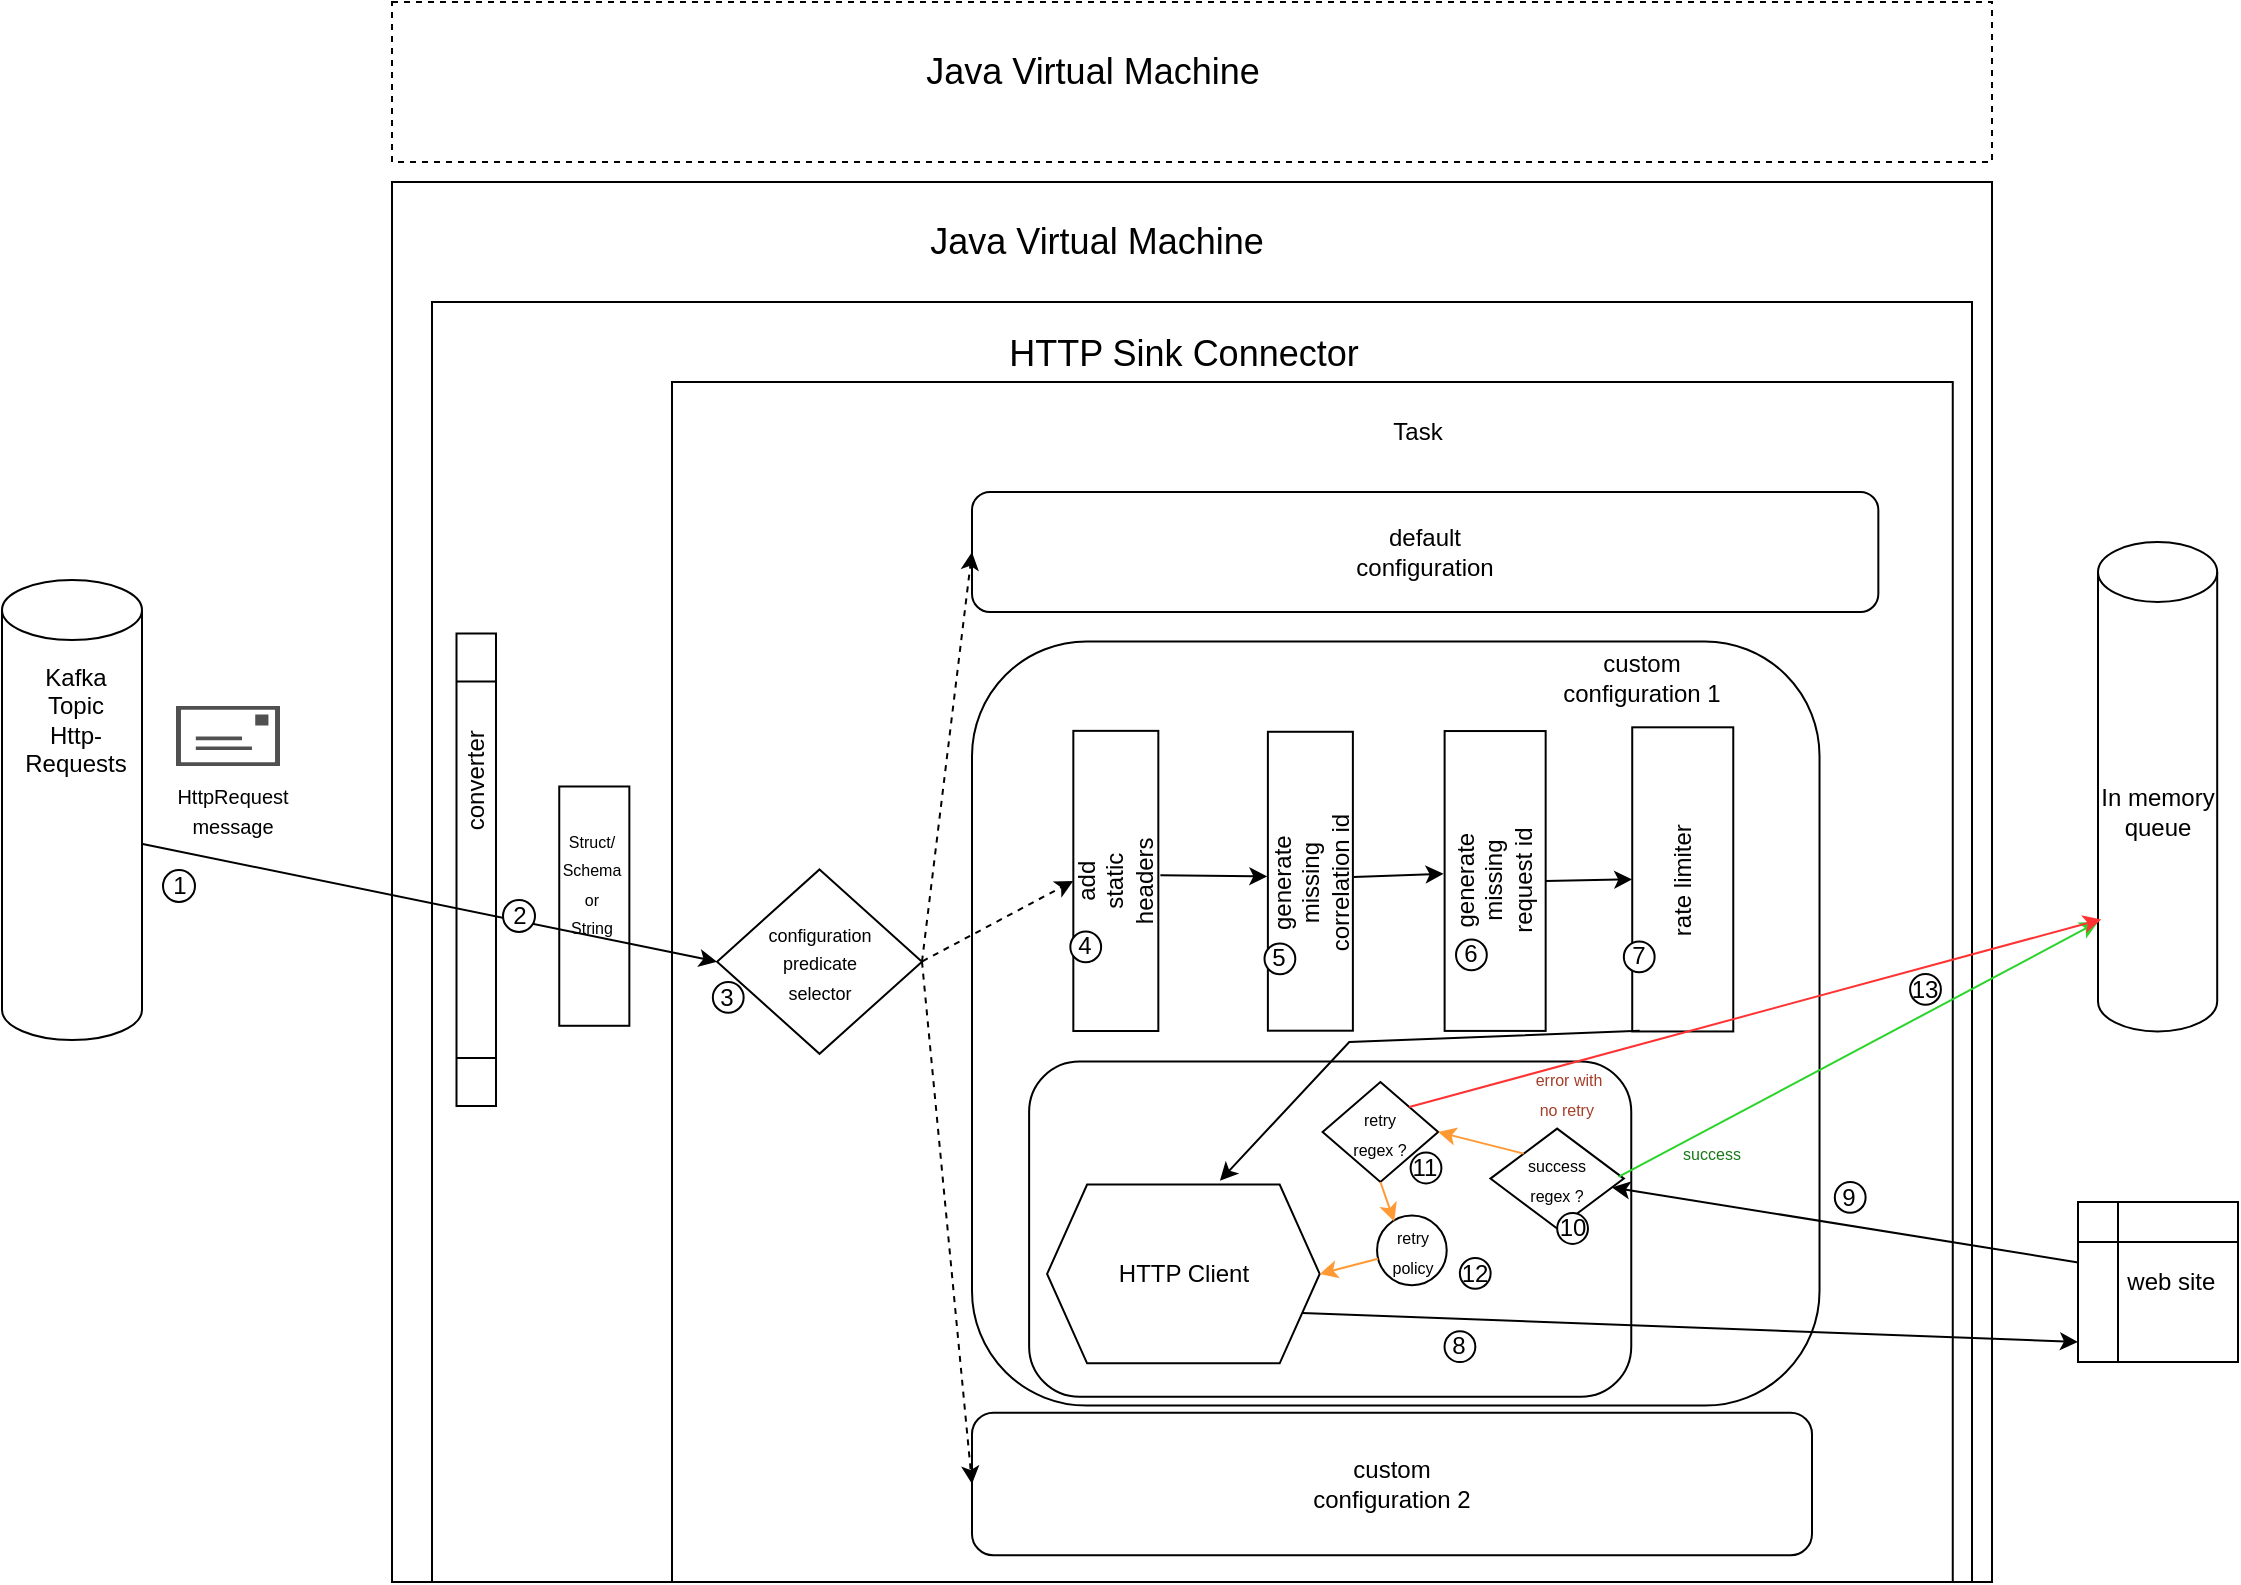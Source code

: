 <mxfile version="21.5.0" type="device">
  <diagram name="Page-1" id="ZFtYh5euHaGSYKI5nWg8">
    <mxGraphModel dx="394" dy="207" grid="1" gridSize="10" guides="1" tooltips="1" connect="1" arrows="1" fold="1" page="1" pageScale="1" pageWidth="1169" pageHeight="827" math="0" shadow="0">
      <root>
        <mxCell id="0" />
        <mxCell id="1" parent="0" />
        <mxCell id="tHTa6dZi5eadQJ8x-i6F-61" value="" style="rounded=0;whiteSpace=wrap;html=1;" parent="1" vertex="1">
          <mxGeometry x="210" y="100" width="800" height="700" as="geometry" />
        </mxCell>
        <mxCell id="tHTa6dZi5eadQJ8x-i6F-1" value="" style="rounded=0;whiteSpace=wrap;html=1;" parent="1" vertex="1">
          <mxGeometry x="230" y="160" width="770" height="640" as="geometry" />
        </mxCell>
        <mxCell id="XNRodyrHZtmAjJk7T4v3-19" value="" style="rounded=0;whiteSpace=wrap;html=1;" vertex="1" parent="tHTa6dZi5eadQJ8x-i6F-1">
          <mxGeometry x="120" y="40" width="640.38" height="600" as="geometry" />
        </mxCell>
        <mxCell id="tHTa6dZi5eadQJ8x-i6F-13" value="" style="rounded=1;whiteSpace=wrap;html=1;" parent="tHTa6dZi5eadQJ8x-i6F-1" vertex="1">
          <mxGeometry x="270" y="169.7" width="423.76" height="382.11" as="geometry" />
        </mxCell>
        <mxCell id="tHTa6dZi5eadQJ8x-i6F-53" value="" style="rounded=1;whiteSpace=wrap;html=1;" parent="tHTa6dZi5eadQJ8x-i6F-1" vertex="1">
          <mxGeometry x="298.561" y="379.79" width="301.068" height="167.55" as="geometry" />
        </mxCell>
        <mxCell id="tHTa6dZi5eadQJ8x-i6F-22" value="&lt;font style=&quot;font-size: 9px;&quot;&gt;configuration&lt;br&gt;predicate&lt;br&gt;selector&lt;/font&gt;" style="rhombus;whiteSpace=wrap;html=1;" parent="tHTa6dZi5eadQJ8x-i6F-1" vertex="1">
          <mxGeometry x="142.531" y="283.723" width="102.466" height="92.199" as="geometry" />
        </mxCell>
        <mxCell id="tHTa6dZi5eadQJ8x-i6F-38" value="generate&lt;br&gt;missing&lt;br&gt;request id" style="rounded=0;whiteSpace=wrap;html=1;rotation=-90;" parent="tHTa6dZi5eadQJ8x-i6F-1" vertex="1">
          <mxGeometry x="456.602" y="264.23" width="149.941" height="50.52" as="geometry" />
        </mxCell>
        <mxCell id="tHTa6dZi5eadQJ8x-i6F-14" value="custom&lt;br&gt;configuration 2" style="rounded=1;whiteSpace=wrap;html=1;" parent="tHTa6dZi5eadQJ8x-i6F-1" vertex="1">
          <mxGeometry x="270" y="555.33" width="420" height="71.32" as="geometry" />
        </mxCell>
        <mxCell id="tHTa6dZi5eadQJ8x-i6F-26" value="" style="endArrow=classic;html=1;rounded=0;exitX=1;exitY=0.5;exitDx=0;exitDy=0;entryX=0;entryY=0.5;entryDx=0;entryDy=0;dashed=1;" parent="tHTa6dZi5eadQJ8x-i6F-1" source="tHTa6dZi5eadQJ8x-i6F-22" target="tHTa6dZi5eadQJ8x-i6F-14" edge="1">
          <mxGeometry width="50" height="50" relative="1" as="geometry">
            <mxPoint x="238.466" y="325.698" as="sourcePoint" />
            <mxPoint x="299.796" y="336.396" as="targetPoint" />
          </mxGeometry>
        </mxCell>
        <mxCell id="tHTa6dZi5eadQJ8x-i6F-41" value="rate limiter" style="rounded=0;whiteSpace=wrap;html=1;rotation=-90;" parent="tHTa6dZi5eadQJ8x-i6F-1" vertex="1">
          <mxGeometry x="549.335" y="263.43" width="152.075" height="50.52" as="geometry" />
        </mxCell>
        <mxCell id="tHTa6dZi5eadQJ8x-i6F-43" value="" style="endArrow=classic;html=1;rounded=0;exitX=0.5;exitY=1;exitDx=0;exitDy=0;entryX=0.5;entryY=0;entryDx=0;entryDy=0;" parent="tHTa6dZi5eadQJ8x-i6F-1" source="tHTa6dZi5eadQJ8x-i6F-38" target="tHTa6dZi5eadQJ8x-i6F-41" edge="1">
          <mxGeometry width="50" height="50" relative="1" as="geometry">
            <mxPoint x="583.73" y="300.401" as="sourcePoint" />
            <mxPoint x="600.766" y="300.401" as="targetPoint" />
          </mxGeometry>
        </mxCell>
        <mxCell id="tHTa6dZi5eadQJ8x-i6F-47" value="" style="rounded=0;whiteSpace=wrap;html=1;rotation=-90;" parent="tHTa6dZi5eadQJ8x-i6F-1" vertex="1">
          <mxGeometry x="21.327" y="284.54" width="119.646" height="35.05" as="geometry" />
        </mxCell>
        <mxCell id="tHTa6dZi5eadQJ8x-i6F-48" value="HTTP Client" style="shape=hexagon;perimeter=hexagonPerimeter2;whiteSpace=wrap;html=1;fixedSize=1;" parent="tHTa6dZi5eadQJ8x-i6F-1" vertex="1">
          <mxGeometry x="307.551" y="441.298" width="136.288" height="89.362" as="geometry" />
        </mxCell>
        <mxCell id="tHTa6dZi5eadQJ8x-i6F-49" value="" style="endArrow=classic;html=1;rounded=0;exitX=0.002;exitY=0.074;exitDx=0;exitDy=0;exitPerimeter=0;entryX=0.634;entryY=-0.022;entryDx=0;entryDy=0;entryPerimeter=0;" parent="tHTa6dZi5eadQJ8x-i6F-1" source="tHTa6dZi5eadQJ8x-i6F-41" target="tHTa6dZi5eadQJ8x-i6F-48" edge="1">
          <mxGeometry width="50" height="50" relative="1" as="geometry">
            <mxPoint x="315.696" y="256.915" as="sourcePoint" />
            <mxPoint x="372.483" y="201.064" as="targetPoint" />
            <Array as="points">
              <mxPoint x="458.64" y="370" />
            </Array>
          </mxGeometry>
        </mxCell>
        <mxCell id="tHTa6dZi5eadQJ8x-i6F-60" value="&lt;font style=&quot;font-size: 8px;&quot;&gt;Struct/&lt;br&gt;Schema&lt;br style=&quot;border-color: var(--border-color);&quot;&gt;&lt;span style=&quot;border-color: var(--border-color);&quot;&gt;or&lt;/span&gt;&lt;br style=&quot;border-color: var(--border-color);&quot;&gt;&lt;span style=&quot;border-color: var(--border-color);&quot;&gt;String&lt;/span&gt;&lt;/font&gt;" style="text;html=1;strokeColor=none;fillColor=none;align=center;verticalAlign=middle;whiteSpace=wrap;rounded=0;" parent="tHTa6dZi5eadQJ8x-i6F-1" vertex="1">
          <mxGeometry x="45.817" y="272.968" width="68.144" height="33.511" as="geometry" />
        </mxCell>
        <mxCell id="tHTa6dZi5eadQJ8x-i6F-35" value="add&lt;br&gt;static&lt;br&gt;headers" style="rounded=0;whiteSpace=wrap;html=1;rotation=-90;" parent="tHTa6dZi5eadQJ8x-i6F-1" vertex="1">
          <mxGeometry x="266.878" y="268.22" width="150.074" height="42.5" as="geometry" />
        </mxCell>
        <mxCell id="tHTa6dZi5eadQJ8x-i6F-34" value="" style="endArrow=classic;html=1;rounded=0;entryX=0.5;entryY=0;entryDx=0;entryDy=0;exitX=1.002;exitY=0.498;exitDx=0;exitDy=0;exitPerimeter=0;dashed=1;" parent="tHTa6dZi5eadQJ8x-i6F-1" source="tHTa6dZi5eadQJ8x-i6F-22" target="tHTa6dZi5eadQJ8x-i6F-35" edge="1">
          <mxGeometry width="50" height="50" relative="1" as="geometry">
            <mxPoint x="231.861" y="290" as="sourcePoint" />
            <mxPoint x="498.659" y="261" as="targetPoint" />
          </mxGeometry>
        </mxCell>
        <mxCell id="tHTa6dZi5eadQJ8x-i6F-37" value="generate&lt;br&gt;missing&lt;br&gt;correlation id" style="rounded=0;whiteSpace=wrap;html=1;rotation=-90;" parent="tHTa6dZi5eadQJ8x-i6F-1" vertex="1">
          <mxGeometry x="364.46" y="268.37" width="149.46" height="42.5" as="geometry" />
        </mxCell>
        <mxCell id="tHTa6dZi5eadQJ8x-i6F-39" value="" style="endArrow=classic;html=1;rounded=0;exitX=0.519;exitY=1.024;exitDx=0;exitDy=0;entryX=0.516;entryY=-0.006;entryDx=0;entryDy=0;entryPerimeter=0;exitPerimeter=0;" parent="tHTa6dZi5eadQJ8x-i6F-1" source="tHTa6dZi5eadQJ8x-i6F-35" target="tHTa6dZi5eadQJ8x-i6F-37" edge="1">
          <mxGeometry width="50" height="50" relative="1" as="geometry">
            <mxPoint x="542.681" y="264.5" as="sourcePoint" />
            <mxPoint x="582.701" y="265.5" as="targetPoint" />
          </mxGeometry>
        </mxCell>
        <mxCell id="tHTa6dZi5eadQJ8x-i6F-40" value="" style="endArrow=classic;html=1;rounded=0;exitX=0.514;exitY=1.006;exitDx=0;exitDy=0;entryX=0.524;entryY=-0.01;entryDx=0;entryDy=0;entryPerimeter=0;exitPerimeter=0;" parent="tHTa6dZi5eadQJ8x-i6F-1" source="tHTa6dZi5eadQJ8x-i6F-37" target="tHTa6dZi5eadQJ8x-i6F-38" edge="1">
          <mxGeometry width="50" height="50" relative="1" as="geometry">
            <mxPoint x="617.385" y="265.5" as="sourcePoint" />
            <mxPoint x="634.727" y="266" as="targetPoint" />
          </mxGeometry>
        </mxCell>
        <mxCell id="tHTa6dZi5eadQJ8x-i6F-12" value="default&lt;br&gt;configuration" style="rounded=1;whiteSpace=wrap;html=1;" parent="tHTa6dZi5eadQJ8x-i6F-1" vertex="1">
          <mxGeometry x="270" y="95" width="453.17" height="60" as="geometry" />
        </mxCell>
        <mxCell id="tHTa6dZi5eadQJ8x-i6F-23" value="" style="endArrow=classic;html=1;rounded=0;entryX=0;entryY=0.5;entryDx=0;entryDy=0;dashed=1;exitX=1;exitY=0.5;exitDx=0;exitDy=0;" parent="tHTa6dZi5eadQJ8x-i6F-1" source="tHTa6dZi5eadQJ8x-i6F-22" target="tHTa6dZi5eadQJ8x-i6F-12" edge="1">
          <mxGeometry width="50" height="50" relative="1" as="geometry">
            <mxPoint x="285.221" y="287.321" as="sourcePoint" />
            <mxPoint x="279.028" y="233.049" as="targetPoint" />
          </mxGeometry>
        </mxCell>
        <mxCell id="Wj0ktSkpbjUrqCBqz8-A-1" value="&lt;font style=&quot;font-size: 8px;&quot;&gt;success&lt;br&gt;regex ?&lt;/font&gt;" style="rhombus;whiteSpace=wrap;html=1;" parent="tHTa6dZi5eadQJ8x-i6F-1" vertex="1">
          <mxGeometry x="529.221" y="413.3" width="66.7" height="50" as="geometry" />
        </mxCell>
        <mxCell id="Wj0ktSkpbjUrqCBqz8-A-2" value="&lt;font style=&quot;font-size: 8px;&quot;&gt;retry&lt;br&gt;regex ?&lt;/font&gt;" style="rhombus;whiteSpace=wrap;html=1;" parent="tHTa6dZi5eadQJ8x-i6F-1" vertex="1">
          <mxGeometry x="445.3" y="390" width="57.788" height="50" as="geometry" />
        </mxCell>
        <mxCell id="Wj0ktSkpbjUrqCBqz8-A-3" value="&lt;font color=&quot;#187818&quot; style=&quot;font-size: 8px;&quot;&gt;success&lt;/font&gt;" style="text;html=1;strokeColor=none;fillColor=none;align=center;verticalAlign=middle;whiteSpace=wrap;rounded=0;" parent="tHTa6dZi5eadQJ8x-i6F-1" vertex="1">
          <mxGeometry x="599.629" y="410.0" width="80.039" height="30" as="geometry" />
        </mxCell>
        <mxCell id="Wj0ktSkpbjUrqCBqz8-A-4" value="" style="endArrow=classic;html=1;rounded=0;entryX=1;entryY=0.5;entryDx=0;entryDy=0;exitX=0;exitY=0;exitDx=0;exitDy=0;strokeColor=#FF9933;" parent="tHTa6dZi5eadQJ8x-i6F-1" source="Wj0ktSkpbjUrqCBqz8-A-1" target="Wj0ktSkpbjUrqCBqz8-A-2" edge="1">
          <mxGeometry width="50" height="50" relative="1" as="geometry">
            <mxPoint x="485.32" y="440" as="sourcePoint" />
            <mxPoint x="552.019" y="390" as="targetPoint" />
          </mxGeometry>
        </mxCell>
        <mxCell id="Wj0ktSkpbjUrqCBqz8-A-31" value="&lt;font color=&quot;#a33f2a&quot; style=&quot;font-size: 8px;&quot;&gt;error with&lt;br&gt;no retry&amp;nbsp;&lt;/font&gt;" style="text;html=1;strokeColor=none;fillColor=none;align=center;verticalAlign=middle;whiteSpace=wrap;rounded=0;" parent="tHTa6dZi5eadQJ8x-i6F-1" vertex="1">
          <mxGeometry x="523.885" y="380" width="89.497" height="30" as="geometry" />
        </mxCell>
        <mxCell id="Wj0ktSkpbjUrqCBqz8-A-32" value="&lt;font style=&quot;font-size: 8px;&quot;&gt;retry&lt;br&gt;policy&lt;br&gt;&lt;/font&gt;" style="ellipse;whiteSpace=wrap;html=1;aspect=fixed;" parent="tHTa6dZi5eadQJ8x-i6F-1" vertex="1">
          <mxGeometry x="472.527" y="456.75" width="34.823" height="34.823" as="geometry" />
        </mxCell>
        <mxCell id="Wj0ktSkpbjUrqCBqz8-A-33" value="" style="endArrow=classic;html=1;rounded=0;entryX=0.246;entryY=0.084;entryDx=0;entryDy=0;exitX=0.5;exitY=1;exitDx=0;exitDy=0;entryPerimeter=0;strokeColor=#FF9933;" parent="tHTa6dZi5eadQJ8x-i6F-1" source="Wj0ktSkpbjUrqCBqz8-A-2" target="Wj0ktSkpbjUrqCBqz8-A-32" edge="1">
          <mxGeometry width="50" height="50" relative="1" as="geometry">
            <mxPoint x="558.689" y="436" as="sourcePoint" />
            <mxPoint x="516.001" y="425" as="targetPoint" />
          </mxGeometry>
        </mxCell>
        <mxCell id="Wj0ktSkpbjUrqCBqz8-A-34" value="" style="endArrow=classic;html=1;rounded=0;entryX=1;entryY=0.5;entryDx=0;entryDy=0;strokeColor=#FF9933;" parent="tHTa6dZi5eadQJ8x-i6F-1" source="Wj0ktSkpbjUrqCBqz8-A-32" target="tHTa6dZi5eadQJ8x-i6F-48" edge="1">
          <mxGeometry width="50" height="50" relative="1" as="geometry">
            <mxPoint x="487.987" y="450" as="sourcePoint" />
            <mxPoint x="832.157" y="510" as="targetPoint" />
          </mxGeometry>
        </mxCell>
        <mxCell id="XNRodyrHZtmAjJk7T4v3-3" value="3" style="ellipse;whiteSpace=wrap;html=1;aspect=fixed;" vertex="1" parent="tHTa6dZi5eadQJ8x-i6F-1">
          <mxGeometry x="140.427" y="340" width="15.4" height="15.4" as="geometry" />
        </mxCell>
        <mxCell id="XNRodyrHZtmAjJk7T4v3-4" value="4" style="ellipse;whiteSpace=wrap;html=1;aspect=fixed;" vertex="1" parent="tHTa6dZi5eadQJ8x-i6F-1">
          <mxGeometry x="319.17" y="314.75" width="15.4" height="15.4" as="geometry" />
        </mxCell>
        <mxCell id="XNRodyrHZtmAjJk7T4v3-5" value="5" style="ellipse;whiteSpace=wrap;html=1;aspect=fixed;" vertex="1" parent="tHTa6dZi5eadQJ8x-i6F-1">
          <mxGeometry x="416.254" y="320.72" width="15.4" height="15.4" as="geometry" />
        </mxCell>
        <mxCell id="XNRodyrHZtmAjJk7T4v3-7" value="6" style="ellipse;whiteSpace=wrap;html=1;aspect=fixed;" vertex="1" parent="tHTa6dZi5eadQJ8x-i6F-1">
          <mxGeometry x="512.004" y="318.75" width="15.4" height="15.4" as="geometry" />
        </mxCell>
        <mxCell id="XNRodyrHZtmAjJk7T4v3-8" value="7" style="ellipse;whiteSpace=wrap;html=1;aspect=fixed;" vertex="1" parent="tHTa6dZi5eadQJ8x-i6F-1">
          <mxGeometry x="595.918" y="319.75" width="15.4" height="15.4" as="geometry" />
        </mxCell>
        <mxCell id="XNRodyrHZtmAjJk7T4v3-9" value="8" style="ellipse;whiteSpace=wrap;html=1;aspect=fixed;" vertex="1" parent="tHTa6dZi5eadQJ8x-i6F-1">
          <mxGeometry x="506.265" y="514.66" width="15.4" height="15.4" as="geometry" />
        </mxCell>
        <mxCell id="XNRodyrHZtmAjJk7T4v3-10" value="9" style="ellipse;whiteSpace=wrap;html=1;aspect=fixed;" vertex="1" parent="tHTa6dZi5eadQJ8x-i6F-1">
          <mxGeometry x="701.409" y="440" width="15.4" height="15.4" as="geometry" />
        </mxCell>
        <mxCell id="XNRodyrHZtmAjJk7T4v3-11" value="10" style="ellipse;whiteSpace=wrap;html=1;aspect=fixed;" vertex="1" parent="tHTa6dZi5eadQJ8x-i6F-1">
          <mxGeometry x="562.59" y="455.56" width="15.4" height="15.4" as="geometry" />
        </mxCell>
        <mxCell id="XNRodyrHZtmAjJk7T4v3-12" value="11" style="ellipse;whiteSpace=wrap;html=1;aspect=fixed;" vertex="1" parent="tHTa6dZi5eadQJ8x-i6F-1">
          <mxGeometry x="489.31" y="425.3" width="15.4" height="15.4" as="geometry" />
        </mxCell>
        <mxCell id="XNRodyrHZtmAjJk7T4v3-13" value="12" style="ellipse;whiteSpace=wrap;html=1;aspect=fixed;" vertex="1" parent="tHTa6dZi5eadQJ8x-i6F-1">
          <mxGeometry x="513.926" y="477.98" width="15.4" height="15.4" as="geometry" />
        </mxCell>
        <mxCell id="XNRodyrHZtmAjJk7T4v3-14" value="13" style="ellipse;whiteSpace=wrap;html=1;aspect=fixed;" vertex="1" parent="tHTa6dZi5eadQJ8x-i6F-1">
          <mxGeometry x="739.055" y="336" width="15.4" height="15.4" as="geometry" />
        </mxCell>
        <mxCell id="XNRodyrHZtmAjJk7T4v3-20" value="Task" style="text;html=1;strokeColor=none;fillColor=none;align=center;verticalAlign=middle;whiteSpace=wrap;rounded=0;" vertex="1" parent="tHTa6dZi5eadQJ8x-i6F-1">
          <mxGeometry x="463.915" y="50" width="57.75" height="30" as="geometry" />
        </mxCell>
        <mxCell id="tHTa6dZi5eadQJ8x-i6F-2" value="&lt;font style=&quot;font-size: 18px;&quot;&gt;HTTP Sink Connector&lt;/font&gt;" style="text;html=1;strokeColor=none;fillColor=none;align=center;verticalAlign=middle;whiteSpace=wrap;rounded=0;" parent="1" vertex="1">
          <mxGeometry x="482" y="171" width="248" height="30" as="geometry" />
        </mxCell>
        <mxCell id="tHTa6dZi5eadQJ8x-i6F-5" value="" style="shape=cylinder3;whiteSpace=wrap;html=1;boundedLbl=1;backgroundOutline=1;size=15;" parent="1" vertex="1">
          <mxGeometry x="15" y="299" width="70" height="230" as="geometry" />
        </mxCell>
        <mxCell id="tHTa6dZi5eadQJ8x-i6F-6" value="Kafka Topic&lt;br&gt;Http-Requests" style="text;html=1;strokeColor=none;fillColor=none;align=center;verticalAlign=middle;whiteSpace=wrap;rounded=0;" parent="1" vertex="1">
          <mxGeometry x="22" y="354" width="60" height="30" as="geometry" />
        </mxCell>
        <mxCell id="tHTa6dZi5eadQJ8x-i6F-9" value="" style="sketch=0;pointerEvents=1;shadow=0;dashed=0;html=1;strokeColor=none;fillColor=#505050;labelPosition=center;verticalLabelPosition=bottom;verticalAlign=top;outlineConnect=0;align=center;shape=mxgraph.office.concepts.email;" parent="1" vertex="1">
          <mxGeometry x="102" y="362" width="52" height="30" as="geometry" />
        </mxCell>
        <mxCell id="tHTa6dZi5eadQJ8x-i6F-10" value="&lt;font style=&quot;font-size: 10px;&quot;&gt;HttpRequest&lt;br&gt;message&lt;/font&gt;" style="text;html=1;align=center;verticalAlign=middle;resizable=0;points=[];autosize=1;strokeColor=none;fillColor=none;" parent="1" vertex="1">
          <mxGeometry x="89.5" y="394" width="80" height="40" as="geometry" />
        </mxCell>
        <mxCell id="tHTa6dZi5eadQJ8x-i6F-16" value="custom configuration 1" style="text;html=1;strokeColor=none;fillColor=none;align=center;verticalAlign=middle;whiteSpace=wrap;rounded=0;" parent="1" vertex="1">
          <mxGeometry x="790" y="333" width="90" height="30" as="geometry" />
        </mxCell>
        <mxCell id="tHTa6dZi5eadQJ8x-i6F-20" value="" style="shape=process;whiteSpace=wrap;html=1;backgroundOutline=1;rotation=-90;" parent="1" vertex="1">
          <mxGeometry x="134" y="434" width="236.25" height="19.75" as="geometry" />
        </mxCell>
        <mxCell id="tHTa6dZi5eadQJ8x-i6F-21" value="converter" style="text;html=1;strokeColor=none;fillColor=none;align=center;verticalAlign=middle;whiteSpace=wrap;rounded=0;rotation=-90;" parent="1" vertex="1">
          <mxGeometry x="222.12" y="384" width="60" height="30" as="geometry" />
        </mxCell>
        <mxCell id="tHTa6dZi5eadQJ8x-i6F-11" value="" style="endArrow=classic;html=1;rounded=0;exitX=1.005;exitY=0.574;exitDx=0;exitDy=0;exitPerimeter=0;entryX=0;entryY=0.5;entryDx=0;entryDy=0;" parent="1" source="tHTa6dZi5eadQJ8x-i6F-5" target="tHTa6dZi5eadQJ8x-i6F-22" edge="1">
          <mxGeometry width="50" height="50" relative="1" as="geometry">
            <mxPoint x="680" y="430" as="sourcePoint" />
            <mxPoint x="440" y="450" as="targetPoint" />
          </mxGeometry>
        </mxCell>
        <mxCell id="tHTa6dZi5eadQJ8x-i6F-62" value="&lt;font style=&quot;font-size: 18px;&quot;&gt;Java Virtual Machine&lt;/font&gt;" style="text;html=1;strokeColor=none;fillColor=none;align=center;verticalAlign=middle;whiteSpace=wrap;rounded=0;" parent="1" vertex="1">
          <mxGeometry x="468" y="115" width="189" height="30" as="geometry" />
        </mxCell>
        <mxCell id="tHTa6dZi5eadQJ8x-i6F-18" value="In memory&lt;br&gt;queue" style="shape=cylinder3;whiteSpace=wrap;html=1;boundedLbl=1;backgroundOutline=1;size=15;" parent="1" vertex="1">
          <mxGeometry x="1063.001" y="279.995" width="59.597" height="244.755" as="geometry" />
        </mxCell>
        <mxCell id="tHTa6dZi5eadQJ8x-i6F-19" value="" style="endArrow=classic;html=1;rounded=0;exitX=0.96;exitY=0.483;exitDx=0;exitDy=0;exitPerimeter=0;strokeColor=#2AD42A;" parent="1" edge="1" source="Wj0ktSkpbjUrqCBqz8-A-1">
          <mxGeometry width="50" height="50" relative="1" as="geometry">
            <mxPoint x="869.01" y="591.2" as="sourcePoint" />
            <mxPoint x="1063" y="470" as="targetPoint" />
          </mxGeometry>
        </mxCell>
        <mxCell id="tHTa6dZi5eadQJ8x-i6F-51" value="&amp;nbsp; &amp;nbsp; web site" style="shape=internalStorage;whiteSpace=wrap;html=1;backgroundOutline=1;" parent="1" vertex="1">
          <mxGeometry x="1053" y="610" width="80" height="80" as="geometry" />
        </mxCell>
        <mxCell id="tHTa6dZi5eadQJ8x-i6F-55" value="" style="endArrow=classic;html=1;rounded=0;exitX=0.001;exitY=0.515;exitDx=0;exitDy=0;exitPerimeter=0;" parent="1" target="Wj0ktSkpbjUrqCBqz8-A-1" edge="1">
          <mxGeometry width="50" height="50" relative="1" as="geometry">
            <mxPoint x="1053.073" y="640.2" as="sourcePoint" />
            <mxPoint x="833" y="630" as="targetPoint" />
          </mxGeometry>
        </mxCell>
        <mxCell id="tHTa6dZi5eadQJ8x-i6F-52" value="" style="endArrow=classic;html=1;rounded=0;exitX=1;exitY=0.75;exitDx=0;exitDy=0;" parent="1" source="tHTa6dZi5eadQJ8x-i6F-48" edge="1">
          <mxGeometry width="50" height="50" relative="1" as="geometry">
            <mxPoint x="803.905" y="654.979" as="sourcePoint" />
            <mxPoint x="1053" y="680" as="targetPoint" />
          </mxGeometry>
        </mxCell>
        <mxCell id="Wj0ktSkpbjUrqCBqz8-A-5" value="" style="endArrow=classic;html=1;rounded=0;exitX=1;exitY=0;exitDx=0;exitDy=0;entryX=0.028;entryY=0.771;entryDx=0;entryDy=0;entryPerimeter=0;strokeColor=#FF3333;" parent="1" source="Wj0ktSkpbjUrqCBqz8-A-2" target="tHTa6dZi5eadQJ8x-i6F-18" edge="1">
          <mxGeometry width="50" height="50" relative="1" as="geometry">
            <mxPoint x="793" y="600" as="sourcePoint" />
            <mxPoint x="843" y="550" as="targetPoint" />
          </mxGeometry>
        </mxCell>
        <mxCell id="XNRodyrHZtmAjJk7T4v3-1" value="1" style="ellipse;whiteSpace=wrap;html=1;aspect=fixed;" vertex="1" parent="1">
          <mxGeometry x="95.5" y="444" width="16" height="16" as="geometry" />
        </mxCell>
        <mxCell id="XNRodyrHZtmAjJk7T4v3-2" value="2" style="ellipse;whiteSpace=wrap;html=1;aspect=fixed;" vertex="1" parent="1">
          <mxGeometry x="265.5" y="459" width="16" height="16" as="geometry" />
        </mxCell>
        <mxCell id="XNRodyrHZtmAjJk7T4v3-17" value="" style="rounded=0;whiteSpace=wrap;html=1;dashed=1;" vertex="1" parent="1">
          <mxGeometry x="210" y="10" width="800" height="80" as="geometry" />
        </mxCell>
        <mxCell id="XNRodyrHZtmAjJk7T4v3-18" value="&lt;font style=&quot;font-size: 18px;&quot;&gt;Java Virtual Machine&lt;/font&gt;" style="text;html=1;strokeColor=none;fillColor=none;align=center;verticalAlign=middle;whiteSpace=wrap;rounded=0;" vertex="1" parent="1">
          <mxGeometry x="461" y="30" width="199" height="30" as="geometry" />
        </mxCell>
      </root>
    </mxGraphModel>
  </diagram>
</mxfile>
